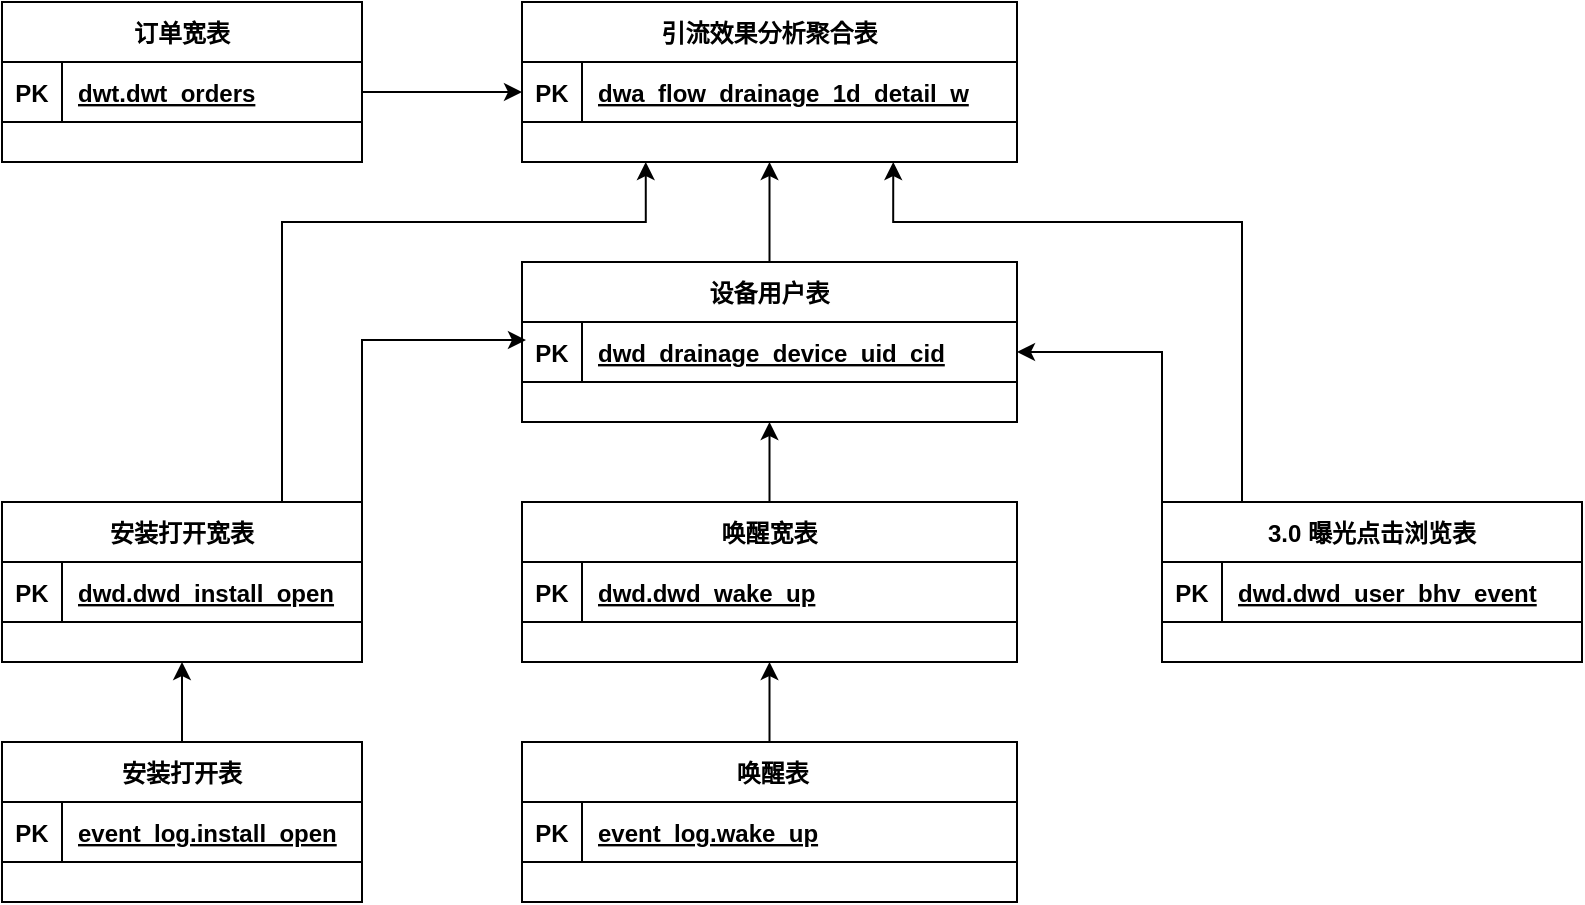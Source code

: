 <mxfile version="20.3.0" type="github">
  <diagram id="cM4SF6-KOGi07tknLlma" name="第 1 页">
    <mxGraphModel dx="1662" dy="706" grid="1" gridSize="10" guides="1" tooltips="1" connect="1" arrows="1" fold="1" page="1" pageScale="1" pageWidth="827" pageHeight="1169" math="0" shadow="0">
      <root>
        <mxCell id="0" />
        <mxCell id="1" parent="0" />
        <mxCell id="k0ae6wU8P3SKjJ2Hq0vM-23" style="edgeStyle=orthogonalEdgeStyle;rounded=0;orthogonalLoop=1;jettySize=auto;html=1;entryX=0.5;entryY=1;entryDx=0;entryDy=0;" edge="1" parent="1" source="k0ae6wU8P3SKjJ2Hq0vM-1" target="k0ae6wU8P3SKjJ2Hq0vM-19">
          <mxGeometry relative="1" as="geometry" />
        </mxCell>
        <mxCell id="k0ae6wU8P3SKjJ2Hq0vM-1" value="安装打开表" style="shape=table;startSize=30;container=1;collapsible=1;childLayout=tableLayout;fixedRows=1;rowLines=0;fontStyle=1;align=center;resizeLast=1;" vertex="1" parent="1">
          <mxGeometry x="340" y="720" width="180" height="80" as="geometry" />
        </mxCell>
        <mxCell id="k0ae6wU8P3SKjJ2Hq0vM-2" value="" style="shape=tableRow;horizontal=0;startSize=0;swimlaneHead=0;swimlaneBody=0;fillColor=none;collapsible=0;dropTarget=0;points=[[0,0.5],[1,0.5]];portConstraint=eastwest;top=0;left=0;right=0;bottom=1;" vertex="1" parent="k0ae6wU8P3SKjJ2Hq0vM-1">
          <mxGeometry y="30" width="180" height="30" as="geometry" />
        </mxCell>
        <mxCell id="k0ae6wU8P3SKjJ2Hq0vM-3" value="PK" style="shape=partialRectangle;connectable=0;fillColor=none;top=0;left=0;bottom=0;right=0;fontStyle=1;overflow=hidden;" vertex="1" parent="k0ae6wU8P3SKjJ2Hq0vM-2">
          <mxGeometry width="30" height="30" as="geometry">
            <mxRectangle width="30" height="30" as="alternateBounds" />
          </mxGeometry>
        </mxCell>
        <mxCell id="k0ae6wU8P3SKjJ2Hq0vM-4" value="event_log.install_open" style="shape=partialRectangle;connectable=0;fillColor=none;top=0;left=0;bottom=0;right=0;align=left;spacingLeft=6;fontStyle=5;overflow=hidden;" vertex="1" parent="k0ae6wU8P3SKjJ2Hq0vM-2">
          <mxGeometry x="30" width="150" height="30" as="geometry">
            <mxRectangle width="150" height="30" as="alternateBounds" />
          </mxGeometry>
        </mxCell>
        <mxCell id="k0ae6wU8P3SKjJ2Hq0vM-28" style="edgeStyle=orthogonalEdgeStyle;rounded=0;orthogonalLoop=1;jettySize=auto;html=1;entryX=0.5;entryY=1;entryDx=0;entryDy=0;" edge="1" parent="1" source="k0ae6wU8P3SKjJ2Hq0vM-15" target="k0ae6wU8P3SKjJ2Hq0vM-24">
          <mxGeometry relative="1" as="geometry" />
        </mxCell>
        <mxCell id="k0ae6wU8P3SKjJ2Hq0vM-15" value=" 唤醒表" style="shape=table;startSize=30;container=1;collapsible=1;childLayout=tableLayout;fixedRows=1;rowLines=0;fontStyle=1;align=center;resizeLast=1;" vertex="1" parent="1">
          <mxGeometry x="600" y="720" width="247.5" height="80" as="geometry" />
        </mxCell>
        <mxCell id="k0ae6wU8P3SKjJ2Hq0vM-16" value="" style="shape=tableRow;horizontal=0;startSize=0;swimlaneHead=0;swimlaneBody=0;fillColor=none;collapsible=0;dropTarget=0;points=[[0,0.5],[1,0.5]];portConstraint=eastwest;top=0;left=0;right=0;bottom=1;" vertex="1" parent="k0ae6wU8P3SKjJ2Hq0vM-15">
          <mxGeometry y="30" width="247.5" height="30" as="geometry" />
        </mxCell>
        <mxCell id="k0ae6wU8P3SKjJ2Hq0vM-17" value="PK" style="shape=partialRectangle;connectable=0;fillColor=none;top=0;left=0;bottom=0;right=0;fontStyle=1;overflow=hidden;" vertex="1" parent="k0ae6wU8P3SKjJ2Hq0vM-16">
          <mxGeometry width="30" height="30" as="geometry">
            <mxRectangle width="30" height="30" as="alternateBounds" />
          </mxGeometry>
        </mxCell>
        <mxCell id="k0ae6wU8P3SKjJ2Hq0vM-18" value="event_log.wake_up" style="shape=partialRectangle;connectable=0;fillColor=none;top=0;left=0;bottom=0;right=0;align=left;spacingLeft=6;fontStyle=5;overflow=hidden;" vertex="1" parent="k0ae6wU8P3SKjJ2Hq0vM-16">
          <mxGeometry x="30" width="217.5" height="30" as="geometry">
            <mxRectangle width="217.5" height="30" as="alternateBounds" />
          </mxGeometry>
        </mxCell>
        <mxCell id="k0ae6wU8P3SKjJ2Hq0vM-67" style="edgeStyle=orthogonalEdgeStyle;rounded=0;orthogonalLoop=1;jettySize=auto;html=1;exitX=1;exitY=0;exitDx=0;exitDy=0;entryX=0.008;entryY=0.3;entryDx=0;entryDy=0;entryPerimeter=0;" edge="1" parent="1" source="k0ae6wU8P3SKjJ2Hq0vM-19" target="k0ae6wU8P3SKjJ2Hq0vM-35">
          <mxGeometry relative="1" as="geometry" />
        </mxCell>
        <mxCell id="k0ae6wU8P3SKjJ2Hq0vM-69" style="edgeStyle=orthogonalEdgeStyle;rounded=0;orthogonalLoop=1;jettySize=auto;html=1;exitX=0.75;exitY=0;exitDx=0;exitDy=0;entryX=0.25;entryY=1;entryDx=0;entryDy=0;" edge="1" parent="1" source="k0ae6wU8P3SKjJ2Hq0vM-19" target="k0ae6wU8P3SKjJ2Hq0vM-42">
          <mxGeometry relative="1" as="geometry">
            <Array as="points">
              <mxPoint x="480" y="600" />
              <mxPoint x="480" y="460" />
              <mxPoint x="662" y="460" />
            </Array>
          </mxGeometry>
        </mxCell>
        <mxCell id="k0ae6wU8P3SKjJ2Hq0vM-19" value="安装打开宽表" style="shape=table;startSize=30;container=1;collapsible=1;childLayout=tableLayout;fixedRows=1;rowLines=0;fontStyle=1;align=center;resizeLast=1;" vertex="1" parent="1">
          <mxGeometry x="340" y="600" width="180" height="80" as="geometry" />
        </mxCell>
        <mxCell id="k0ae6wU8P3SKjJ2Hq0vM-20" value="" style="shape=tableRow;horizontal=0;startSize=0;swimlaneHead=0;swimlaneBody=0;fillColor=none;collapsible=0;dropTarget=0;points=[[0,0.5],[1,0.5]];portConstraint=eastwest;top=0;left=0;right=0;bottom=1;" vertex="1" parent="k0ae6wU8P3SKjJ2Hq0vM-19">
          <mxGeometry y="30" width="180" height="30" as="geometry" />
        </mxCell>
        <mxCell id="k0ae6wU8P3SKjJ2Hq0vM-21" value="PK" style="shape=partialRectangle;connectable=0;fillColor=none;top=0;left=0;bottom=0;right=0;fontStyle=1;overflow=hidden;" vertex="1" parent="k0ae6wU8P3SKjJ2Hq0vM-20">
          <mxGeometry width="30" height="30" as="geometry">
            <mxRectangle width="30" height="30" as="alternateBounds" />
          </mxGeometry>
        </mxCell>
        <mxCell id="k0ae6wU8P3SKjJ2Hq0vM-22" value="dwd.dwd_install_open" style="shape=partialRectangle;connectable=0;fillColor=none;top=0;left=0;bottom=0;right=0;align=left;spacingLeft=6;fontStyle=5;overflow=hidden;" vertex="1" parent="k0ae6wU8P3SKjJ2Hq0vM-20">
          <mxGeometry x="30" width="150" height="30" as="geometry">
            <mxRectangle width="150" height="30" as="alternateBounds" />
          </mxGeometry>
        </mxCell>
        <mxCell id="k0ae6wU8P3SKjJ2Hq0vM-39" style="edgeStyle=orthogonalEdgeStyle;rounded=0;orthogonalLoop=1;jettySize=auto;html=1;entryX=0.5;entryY=1;entryDx=0;entryDy=0;" edge="1" parent="1" source="k0ae6wU8P3SKjJ2Hq0vM-24" target="k0ae6wU8P3SKjJ2Hq0vM-34">
          <mxGeometry relative="1" as="geometry" />
        </mxCell>
        <mxCell id="k0ae6wU8P3SKjJ2Hq0vM-24" value="唤醒宽表" style="shape=table;startSize=30;container=1;collapsible=1;childLayout=tableLayout;fixedRows=1;rowLines=0;fontStyle=1;align=center;resizeLast=1;" vertex="1" parent="1">
          <mxGeometry x="600" y="600" width="247.5" height="80" as="geometry" />
        </mxCell>
        <mxCell id="k0ae6wU8P3SKjJ2Hq0vM-25" value="" style="shape=tableRow;horizontal=0;startSize=0;swimlaneHead=0;swimlaneBody=0;fillColor=none;collapsible=0;dropTarget=0;points=[[0,0.5],[1,0.5]];portConstraint=eastwest;top=0;left=0;right=0;bottom=1;" vertex="1" parent="k0ae6wU8P3SKjJ2Hq0vM-24">
          <mxGeometry y="30" width="247.5" height="30" as="geometry" />
        </mxCell>
        <mxCell id="k0ae6wU8P3SKjJ2Hq0vM-26" value="PK" style="shape=partialRectangle;connectable=0;fillColor=none;top=0;left=0;bottom=0;right=0;fontStyle=1;overflow=hidden;" vertex="1" parent="k0ae6wU8P3SKjJ2Hq0vM-25">
          <mxGeometry width="30" height="30" as="geometry">
            <mxRectangle width="30" height="30" as="alternateBounds" />
          </mxGeometry>
        </mxCell>
        <mxCell id="k0ae6wU8P3SKjJ2Hq0vM-27" value="dwd.dwd_wake_up" style="shape=partialRectangle;connectable=0;fillColor=none;top=0;left=0;bottom=0;right=0;align=left;spacingLeft=6;fontStyle=5;overflow=hidden;" vertex="1" parent="k0ae6wU8P3SKjJ2Hq0vM-25">
          <mxGeometry x="30" width="217.5" height="30" as="geometry">
            <mxRectangle width="217.5" height="30" as="alternateBounds" />
          </mxGeometry>
        </mxCell>
        <mxCell id="k0ae6wU8P3SKjJ2Hq0vM-66" style="edgeStyle=orthogonalEdgeStyle;rounded=0;orthogonalLoop=1;jettySize=auto;html=1;exitX=0;exitY=0;exitDx=0;exitDy=0;entryX=1;entryY=0.5;entryDx=0;entryDy=0;" edge="1" parent="1" source="k0ae6wU8P3SKjJ2Hq0vM-29" target="k0ae6wU8P3SKjJ2Hq0vM-35">
          <mxGeometry relative="1" as="geometry" />
        </mxCell>
        <mxCell id="k0ae6wU8P3SKjJ2Hq0vM-70" style="edgeStyle=orthogonalEdgeStyle;rounded=0;orthogonalLoop=1;jettySize=auto;html=1;exitX=0.25;exitY=0;exitDx=0;exitDy=0;entryX=0.75;entryY=1;entryDx=0;entryDy=0;" edge="1" parent="1" source="k0ae6wU8P3SKjJ2Hq0vM-29" target="k0ae6wU8P3SKjJ2Hq0vM-42">
          <mxGeometry relative="1" as="geometry">
            <Array as="points">
              <mxPoint x="960" y="600" />
              <mxPoint x="960" y="460" />
              <mxPoint x="786" y="460" />
            </Array>
          </mxGeometry>
        </mxCell>
        <mxCell id="k0ae6wU8P3SKjJ2Hq0vM-29" value="3.0 曝光点击浏览表" style="shape=table;startSize=30;container=1;collapsible=1;childLayout=tableLayout;fixedRows=1;rowLines=0;fontStyle=1;align=center;resizeLast=1;" vertex="1" parent="1">
          <mxGeometry x="920" y="600" width="210" height="80" as="geometry" />
        </mxCell>
        <mxCell id="k0ae6wU8P3SKjJ2Hq0vM-30" value="" style="shape=tableRow;horizontal=0;startSize=0;swimlaneHead=0;swimlaneBody=0;fillColor=none;collapsible=0;dropTarget=0;points=[[0,0.5],[1,0.5]];portConstraint=eastwest;top=0;left=0;right=0;bottom=1;" vertex="1" parent="k0ae6wU8P3SKjJ2Hq0vM-29">
          <mxGeometry y="30" width="210" height="30" as="geometry" />
        </mxCell>
        <mxCell id="k0ae6wU8P3SKjJ2Hq0vM-31" value="PK" style="shape=partialRectangle;connectable=0;fillColor=none;top=0;left=0;bottom=0;right=0;fontStyle=1;overflow=hidden;" vertex="1" parent="k0ae6wU8P3SKjJ2Hq0vM-30">
          <mxGeometry width="30" height="30" as="geometry">
            <mxRectangle width="30" height="30" as="alternateBounds" />
          </mxGeometry>
        </mxCell>
        <mxCell id="k0ae6wU8P3SKjJ2Hq0vM-32" value="dwd.dwd_user_bhv_event" style="shape=partialRectangle;connectable=0;fillColor=none;top=0;left=0;bottom=0;right=0;align=left;spacingLeft=6;fontStyle=5;overflow=hidden;" vertex="1" parent="k0ae6wU8P3SKjJ2Hq0vM-30">
          <mxGeometry x="30" width="180" height="30" as="geometry">
            <mxRectangle width="180" height="30" as="alternateBounds" />
          </mxGeometry>
        </mxCell>
        <mxCell id="k0ae6wU8P3SKjJ2Hq0vM-52" style="edgeStyle=orthogonalEdgeStyle;rounded=0;orthogonalLoop=1;jettySize=auto;html=1;entryX=0.5;entryY=1;entryDx=0;entryDy=0;" edge="1" parent="1" source="k0ae6wU8P3SKjJ2Hq0vM-34" target="k0ae6wU8P3SKjJ2Hq0vM-42">
          <mxGeometry relative="1" as="geometry" />
        </mxCell>
        <mxCell id="k0ae6wU8P3SKjJ2Hq0vM-34" value="设备用户表" style="shape=table;startSize=30;container=1;collapsible=1;childLayout=tableLayout;fixedRows=1;rowLines=0;fontStyle=1;align=center;resizeLast=1;" vertex="1" parent="1">
          <mxGeometry x="600" y="480" width="247.5" height="80" as="geometry" />
        </mxCell>
        <mxCell id="k0ae6wU8P3SKjJ2Hq0vM-35" value="" style="shape=tableRow;horizontal=0;startSize=0;swimlaneHead=0;swimlaneBody=0;fillColor=none;collapsible=0;dropTarget=0;points=[[0,0.5],[1,0.5]];portConstraint=eastwest;top=0;left=0;right=0;bottom=1;" vertex="1" parent="k0ae6wU8P3SKjJ2Hq0vM-34">
          <mxGeometry y="30" width="247.5" height="30" as="geometry" />
        </mxCell>
        <mxCell id="k0ae6wU8P3SKjJ2Hq0vM-36" value="PK" style="shape=partialRectangle;connectable=0;fillColor=none;top=0;left=0;bottom=0;right=0;fontStyle=1;overflow=hidden;" vertex="1" parent="k0ae6wU8P3SKjJ2Hq0vM-35">
          <mxGeometry width="30" height="30" as="geometry">
            <mxRectangle width="30" height="30" as="alternateBounds" />
          </mxGeometry>
        </mxCell>
        <mxCell id="k0ae6wU8P3SKjJ2Hq0vM-37" value="dwd_drainage_device_uid_cid" style="shape=partialRectangle;connectable=0;fillColor=none;top=0;left=0;bottom=0;right=0;align=left;spacingLeft=6;fontStyle=5;overflow=hidden;" vertex="1" parent="k0ae6wU8P3SKjJ2Hq0vM-35">
          <mxGeometry x="30" width="217.5" height="30" as="geometry">
            <mxRectangle width="217.5" height="30" as="alternateBounds" />
          </mxGeometry>
        </mxCell>
        <mxCell id="k0ae6wU8P3SKjJ2Hq0vM-42" value="引流效果分析聚合表" style="shape=table;startSize=30;container=1;collapsible=1;childLayout=tableLayout;fixedRows=1;rowLines=0;fontStyle=1;align=center;resizeLast=1;" vertex="1" parent="1">
          <mxGeometry x="600" y="350" width="247.5" height="80" as="geometry" />
        </mxCell>
        <mxCell id="k0ae6wU8P3SKjJ2Hq0vM-43" value="" style="shape=tableRow;horizontal=0;startSize=0;swimlaneHead=0;swimlaneBody=0;fillColor=none;collapsible=0;dropTarget=0;points=[[0,0.5],[1,0.5]];portConstraint=eastwest;top=0;left=0;right=0;bottom=1;" vertex="1" parent="k0ae6wU8P3SKjJ2Hq0vM-42">
          <mxGeometry y="30" width="247.5" height="30" as="geometry" />
        </mxCell>
        <mxCell id="k0ae6wU8P3SKjJ2Hq0vM-44" value="PK" style="shape=partialRectangle;connectable=0;fillColor=none;top=0;left=0;bottom=0;right=0;fontStyle=1;overflow=hidden;" vertex="1" parent="k0ae6wU8P3SKjJ2Hq0vM-43">
          <mxGeometry width="30" height="30" as="geometry">
            <mxRectangle width="30" height="30" as="alternateBounds" />
          </mxGeometry>
        </mxCell>
        <mxCell id="k0ae6wU8P3SKjJ2Hq0vM-45" value="dwa_flow_drainage_1d_detail_w" style="shape=partialRectangle;connectable=0;fillColor=none;top=0;left=0;bottom=0;right=0;align=left;spacingLeft=6;fontStyle=5;overflow=hidden;" vertex="1" parent="k0ae6wU8P3SKjJ2Hq0vM-43">
          <mxGeometry x="30" width="217.5" height="30" as="geometry">
            <mxRectangle width="217.5" height="30" as="alternateBounds" />
          </mxGeometry>
        </mxCell>
        <mxCell id="k0ae6wU8P3SKjJ2Hq0vM-46" value="订单宽表" style="shape=table;startSize=30;container=1;collapsible=1;childLayout=tableLayout;fixedRows=1;rowLines=0;fontStyle=1;align=center;resizeLast=1;" vertex="1" parent="1">
          <mxGeometry x="340" y="350" width="180" height="80" as="geometry" />
        </mxCell>
        <mxCell id="k0ae6wU8P3SKjJ2Hq0vM-47" value="" style="shape=tableRow;horizontal=0;startSize=0;swimlaneHead=0;swimlaneBody=0;fillColor=none;collapsible=0;dropTarget=0;points=[[0,0.5],[1,0.5]];portConstraint=eastwest;top=0;left=0;right=0;bottom=1;" vertex="1" parent="k0ae6wU8P3SKjJ2Hq0vM-46">
          <mxGeometry y="30" width="180" height="30" as="geometry" />
        </mxCell>
        <mxCell id="k0ae6wU8P3SKjJ2Hq0vM-48" value="PK" style="shape=partialRectangle;connectable=0;fillColor=none;top=0;left=0;bottom=0;right=0;fontStyle=1;overflow=hidden;" vertex="1" parent="k0ae6wU8P3SKjJ2Hq0vM-47">
          <mxGeometry width="30" height="30" as="geometry">
            <mxRectangle width="30" height="30" as="alternateBounds" />
          </mxGeometry>
        </mxCell>
        <mxCell id="k0ae6wU8P3SKjJ2Hq0vM-49" value="dwt.dwt_orders" style="shape=partialRectangle;connectable=0;fillColor=none;top=0;left=0;bottom=0;right=0;align=left;spacingLeft=6;fontStyle=5;overflow=hidden;" vertex="1" parent="k0ae6wU8P3SKjJ2Hq0vM-47">
          <mxGeometry x="30" width="150" height="30" as="geometry">
            <mxRectangle width="150" height="30" as="alternateBounds" />
          </mxGeometry>
        </mxCell>
        <mxCell id="k0ae6wU8P3SKjJ2Hq0vM-68" style="edgeStyle=orthogonalEdgeStyle;rounded=0;orthogonalLoop=1;jettySize=auto;html=1;" edge="1" parent="1" source="k0ae6wU8P3SKjJ2Hq0vM-47" target="k0ae6wU8P3SKjJ2Hq0vM-43">
          <mxGeometry relative="1" as="geometry" />
        </mxCell>
      </root>
    </mxGraphModel>
  </diagram>
</mxfile>

